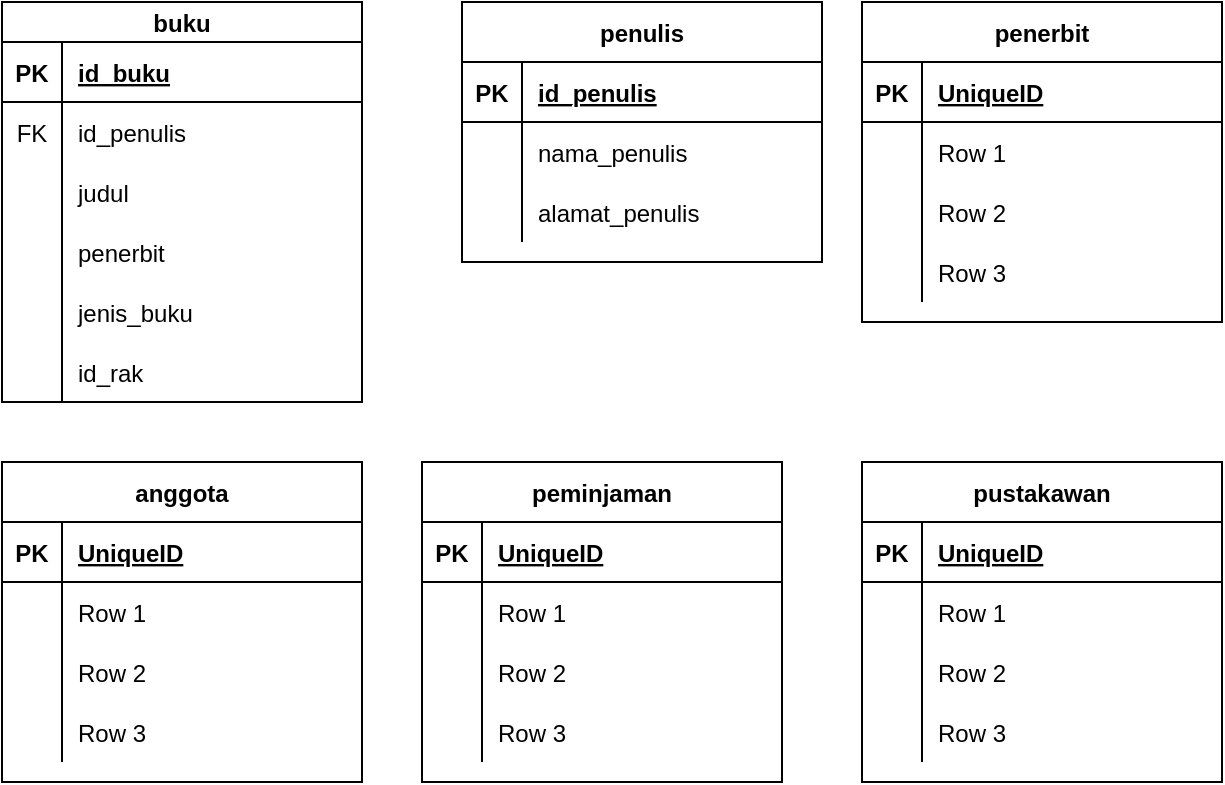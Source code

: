 <mxfile version="13.8.8" type="github">
  <diagram id="a-QU2m36Lq1g76dQZ_II" name="Page-1">
    <mxGraphModel dx="868" dy="492" grid="1" gridSize="10" guides="1" tooltips="1" connect="1" arrows="1" fold="1" page="1" pageScale="1" pageWidth="1169" pageHeight="827" math="0" shadow="0">
      <root>
        <mxCell id="1cUY1PzR4CZPrAyjgDi5-0" />
        <mxCell id="1cUY1PzR4CZPrAyjgDi5-1" parent="1cUY1PzR4CZPrAyjgDi5-0" />
        <mxCell id="Qd1DkLmeTYPWGf3G97mm-0" value="buku" style="shape=table;startSize=20;container=1;collapsible=1;childLayout=tableLayout;fixedRows=1;rowLines=0;fontStyle=1;align=center;resizeLast=1;" vertex="1" parent="1cUY1PzR4CZPrAyjgDi5-1">
          <mxGeometry x="50" y="40" width="180" height="200" as="geometry" />
        </mxCell>
        <mxCell id="Qd1DkLmeTYPWGf3G97mm-1" value="" style="shape=partialRectangle;collapsible=0;dropTarget=0;pointerEvents=0;fillColor=none;top=0;left=0;bottom=1;right=0;points=[[0,0.5],[1,0.5]];portConstraint=eastwest;" vertex="1" parent="Qd1DkLmeTYPWGf3G97mm-0">
          <mxGeometry y="20" width="180" height="30" as="geometry" />
        </mxCell>
        <mxCell id="Qd1DkLmeTYPWGf3G97mm-2" value="PK" style="shape=partialRectangle;connectable=0;fillColor=none;top=0;left=0;bottom=0;right=0;fontStyle=1;overflow=hidden;" vertex="1" parent="Qd1DkLmeTYPWGf3G97mm-1">
          <mxGeometry width="30" height="30" as="geometry" />
        </mxCell>
        <mxCell id="Qd1DkLmeTYPWGf3G97mm-3" value="id_buku" style="shape=partialRectangle;connectable=0;fillColor=none;top=0;left=0;bottom=0;right=0;align=left;spacingLeft=6;fontStyle=5;overflow=hidden;" vertex="1" parent="Qd1DkLmeTYPWGf3G97mm-1">
          <mxGeometry x="30" width="150" height="30" as="geometry" />
        </mxCell>
        <mxCell id="Qd1DkLmeTYPWGf3G97mm-90" value="" style="shape=partialRectangle;collapsible=0;dropTarget=0;pointerEvents=0;fillColor=none;top=0;left=0;bottom=0;right=0;points=[[0,0.5],[1,0.5]];portConstraint=eastwest;" vertex="1" parent="Qd1DkLmeTYPWGf3G97mm-0">
          <mxGeometry y="50" width="180" height="30" as="geometry" />
        </mxCell>
        <mxCell id="Qd1DkLmeTYPWGf3G97mm-91" value="FK" style="shape=partialRectangle;connectable=0;fillColor=none;top=0;left=0;bottom=0;right=0;fontStyle=0;overflow=hidden;" vertex="1" parent="Qd1DkLmeTYPWGf3G97mm-90">
          <mxGeometry width="30" height="30" as="geometry" />
        </mxCell>
        <mxCell id="Qd1DkLmeTYPWGf3G97mm-92" value="id_penulis" style="shape=partialRectangle;connectable=0;fillColor=none;top=0;left=0;bottom=0;right=0;align=left;spacingLeft=6;fontStyle=0;overflow=hidden;" vertex="1" parent="Qd1DkLmeTYPWGf3G97mm-90">
          <mxGeometry x="30" width="150" height="30" as="geometry" />
        </mxCell>
        <mxCell id="Qd1DkLmeTYPWGf3G97mm-4" value="" style="shape=partialRectangle;collapsible=0;dropTarget=0;pointerEvents=0;fillColor=none;top=0;left=0;bottom=0;right=0;points=[[0,0.5],[1,0.5]];portConstraint=eastwest;shadow=0;" vertex="1" parent="Qd1DkLmeTYPWGf3G97mm-0">
          <mxGeometry y="80" width="180" height="30" as="geometry" />
        </mxCell>
        <mxCell id="Qd1DkLmeTYPWGf3G97mm-5" value="" style="shape=partialRectangle;connectable=0;fillColor=none;top=0;left=0;bottom=0;right=0;editable=1;overflow=hidden;" vertex="1" parent="Qd1DkLmeTYPWGf3G97mm-4">
          <mxGeometry width="30" height="30" as="geometry" />
        </mxCell>
        <mxCell id="Qd1DkLmeTYPWGf3G97mm-6" value="judul" style="shape=partialRectangle;connectable=0;fillColor=none;top=0;left=0;bottom=0;right=0;align=left;spacingLeft=6;overflow=hidden;" vertex="1" parent="Qd1DkLmeTYPWGf3G97mm-4">
          <mxGeometry x="30" width="150" height="30" as="geometry" />
        </mxCell>
        <mxCell id="Qd1DkLmeTYPWGf3G97mm-7" value="" style="shape=partialRectangle;collapsible=0;dropTarget=0;pointerEvents=0;fillColor=none;top=0;left=0;bottom=0;right=0;points=[[0,0.5],[1,0.5]];portConstraint=eastwest;" vertex="1" parent="Qd1DkLmeTYPWGf3G97mm-0">
          <mxGeometry y="110" width="180" height="30" as="geometry" />
        </mxCell>
        <mxCell id="Qd1DkLmeTYPWGf3G97mm-8" value="" style="shape=partialRectangle;connectable=0;fillColor=none;top=0;left=0;bottom=0;right=0;editable=1;overflow=hidden;" vertex="1" parent="Qd1DkLmeTYPWGf3G97mm-7">
          <mxGeometry width="30" height="30" as="geometry" />
        </mxCell>
        <mxCell id="Qd1DkLmeTYPWGf3G97mm-9" value="penerbit" style="shape=partialRectangle;connectable=0;fillColor=none;top=0;left=0;bottom=0;right=0;align=left;spacingLeft=6;overflow=hidden;" vertex="1" parent="Qd1DkLmeTYPWGf3G97mm-7">
          <mxGeometry x="30" width="150" height="30" as="geometry" />
        </mxCell>
        <mxCell id="Qd1DkLmeTYPWGf3G97mm-10" value="" style="shape=partialRectangle;collapsible=0;dropTarget=0;pointerEvents=0;fillColor=none;top=0;left=0;bottom=0;right=0;points=[[0,0.5],[1,0.5]];portConstraint=eastwest;" vertex="1" parent="Qd1DkLmeTYPWGf3G97mm-0">
          <mxGeometry y="140" width="180" height="30" as="geometry" />
        </mxCell>
        <mxCell id="Qd1DkLmeTYPWGf3G97mm-11" value="" style="shape=partialRectangle;connectable=0;fillColor=none;top=0;left=0;bottom=0;right=0;editable=1;overflow=hidden;" vertex="1" parent="Qd1DkLmeTYPWGf3G97mm-10">
          <mxGeometry width="30" height="30" as="geometry" />
        </mxCell>
        <mxCell id="Qd1DkLmeTYPWGf3G97mm-12" value="jenis_buku" style="shape=partialRectangle;connectable=0;fillColor=none;top=0;left=0;bottom=0;right=0;align=left;spacingLeft=6;overflow=hidden;" vertex="1" parent="Qd1DkLmeTYPWGf3G97mm-10">
          <mxGeometry x="30" width="150" height="30" as="geometry" />
        </mxCell>
        <mxCell id="Qd1DkLmeTYPWGf3G97mm-19" value="" style="shape=partialRectangle;collapsible=0;dropTarget=0;pointerEvents=0;fillColor=none;top=0;left=0;bottom=0;right=0;points=[[0,0.5],[1,0.5]];portConstraint=eastwest;" vertex="1" parent="Qd1DkLmeTYPWGf3G97mm-0">
          <mxGeometry y="170" width="180" height="30" as="geometry" />
        </mxCell>
        <mxCell id="Qd1DkLmeTYPWGf3G97mm-20" value="" style="shape=partialRectangle;connectable=0;fillColor=none;top=0;left=0;bottom=0;right=0;editable=1;overflow=hidden;" vertex="1" parent="Qd1DkLmeTYPWGf3G97mm-19">
          <mxGeometry width="30" height="30" as="geometry" />
        </mxCell>
        <mxCell id="Qd1DkLmeTYPWGf3G97mm-21" value="id_rak" style="shape=partialRectangle;connectable=0;fillColor=none;top=0;left=0;bottom=0;right=0;align=left;spacingLeft=6;overflow=hidden;" vertex="1" parent="Qd1DkLmeTYPWGf3G97mm-19">
          <mxGeometry x="30" width="150" height="30" as="geometry" />
        </mxCell>
        <mxCell id="Qd1DkLmeTYPWGf3G97mm-25" value="penulis" style="shape=table;startSize=30;container=1;collapsible=1;childLayout=tableLayout;fixedRows=1;rowLines=0;fontStyle=1;align=center;resizeLast=1;" vertex="1" parent="1cUY1PzR4CZPrAyjgDi5-1">
          <mxGeometry x="280" y="40" width="180" height="130" as="geometry" />
        </mxCell>
        <mxCell id="Qd1DkLmeTYPWGf3G97mm-26" value="" style="shape=partialRectangle;collapsible=0;dropTarget=0;pointerEvents=0;fillColor=none;top=0;left=0;bottom=1;right=0;points=[[0,0.5],[1,0.5]];portConstraint=eastwest;" vertex="1" parent="Qd1DkLmeTYPWGf3G97mm-25">
          <mxGeometry y="30" width="180" height="30" as="geometry" />
        </mxCell>
        <mxCell id="Qd1DkLmeTYPWGf3G97mm-27" value="PK" style="shape=partialRectangle;connectable=0;fillColor=none;top=0;left=0;bottom=0;right=0;fontStyle=1;overflow=hidden;" vertex="1" parent="Qd1DkLmeTYPWGf3G97mm-26">
          <mxGeometry width="30" height="30" as="geometry" />
        </mxCell>
        <mxCell id="Qd1DkLmeTYPWGf3G97mm-28" value="id_penulis" style="shape=partialRectangle;connectable=0;fillColor=none;top=0;left=0;bottom=0;right=0;align=left;spacingLeft=6;fontStyle=5;overflow=hidden;" vertex="1" parent="Qd1DkLmeTYPWGf3G97mm-26">
          <mxGeometry x="30" width="150" height="30" as="geometry" />
        </mxCell>
        <mxCell id="Qd1DkLmeTYPWGf3G97mm-29" value="" style="shape=partialRectangle;collapsible=0;dropTarget=0;pointerEvents=0;fillColor=none;top=0;left=0;bottom=0;right=0;points=[[0,0.5],[1,0.5]];portConstraint=eastwest;" vertex="1" parent="Qd1DkLmeTYPWGf3G97mm-25">
          <mxGeometry y="60" width="180" height="30" as="geometry" />
        </mxCell>
        <mxCell id="Qd1DkLmeTYPWGf3G97mm-30" value="" style="shape=partialRectangle;connectable=0;fillColor=none;top=0;left=0;bottom=0;right=0;editable=1;overflow=hidden;" vertex="1" parent="Qd1DkLmeTYPWGf3G97mm-29">
          <mxGeometry width="30" height="30" as="geometry" />
        </mxCell>
        <mxCell id="Qd1DkLmeTYPWGf3G97mm-31" value="nama_penulis" style="shape=partialRectangle;connectable=0;fillColor=none;top=0;left=0;bottom=0;right=0;align=left;spacingLeft=6;overflow=hidden;" vertex="1" parent="Qd1DkLmeTYPWGf3G97mm-29">
          <mxGeometry x="30" width="150" height="30" as="geometry" />
        </mxCell>
        <mxCell id="Qd1DkLmeTYPWGf3G97mm-32" value="" style="shape=partialRectangle;collapsible=0;dropTarget=0;pointerEvents=0;fillColor=none;top=0;left=0;bottom=0;right=0;points=[[0,0.5],[1,0.5]];portConstraint=eastwest;" vertex="1" parent="Qd1DkLmeTYPWGf3G97mm-25">
          <mxGeometry y="90" width="180" height="30" as="geometry" />
        </mxCell>
        <mxCell id="Qd1DkLmeTYPWGf3G97mm-33" value="" style="shape=partialRectangle;connectable=0;fillColor=none;top=0;left=0;bottom=0;right=0;editable=1;overflow=hidden;" vertex="1" parent="Qd1DkLmeTYPWGf3G97mm-32">
          <mxGeometry width="30" height="30" as="geometry" />
        </mxCell>
        <mxCell id="Qd1DkLmeTYPWGf3G97mm-34" value="alamat_penulis" style="shape=partialRectangle;connectable=0;fillColor=none;top=0;left=0;bottom=0;right=0;align=left;spacingLeft=6;overflow=hidden;" vertex="1" parent="Qd1DkLmeTYPWGf3G97mm-32">
          <mxGeometry x="30" width="150" height="30" as="geometry" />
        </mxCell>
        <mxCell id="Qd1DkLmeTYPWGf3G97mm-38" value="penerbit" style="shape=table;startSize=30;container=1;collapsible=1;childLayout=tableLayout;fixedRows=1;rowLines=0;fontStyle=1;align=center;resizeLast=1;" vertex="1" parent="1cUY1PzR4CZPrAyjgDi5-1">
          <mxGeometry x="480" y="40" width="180" height="160" as="geometry" />
        </mxCell>
        <mxCell id="Qd1DkLmeTYPWGf3G97mm-39" value="" style="shape=partialRectangle;collapsible=0;dropTarget=0;pointerEvents=0;fillColor=none;top=0;left=0;bottom=1;right=0;points=[[0,0.5],[1,0.5]];portConstraint=eastwest;" vertex="1" parent="Qd1DkLmeTYPWGf3G97mm-38">
          <mxGeometry y="30" width="180" height="30" as="geometry" />
        </mxCell>
        <mxCell id="Qd1DkLmeTYPWGf3G97mm-40" value="PK" style="shape=partialRectangle;connectable=0;fillColor=none;top=0;left=0;bottom=0;right=0;fontStyle=1;overflow=hidden;" vertex="1" parent="Qd1DkLmeTYPWGf3G97mm-39">
          <mxGeometry width="30" height="30" as="geometry" />
        </mxCell>
        <mxCell id="Qd1DkLmeTYPWGf3G97mm-41" value="UniqueID" style="shape=partialRectangle;connectable=0;fillColor=none;top=0;left=0;bottom=0;right=0;align=left;spacingLeft=6;fontStyle=5;overflow=hidden;" vertex="1" parent="Qd1DkLmeTYPWGf3G97mm-39">
          <mxGeometry x="30" width="150" height="30" as="geometry" />
        </mxCell>
        <mxCell id="Qd1DkLmeTYPWGf3G97mm-42" value="" style="shape=partialRectangle;collapsible=0;dropTarget=0;pointerEvents=0;fillColor=none;top=0;left=0;bottom=0;right=0;points=[[0,0.5],[1,0.5]];portConstraint=eastwest;" vertex="1" parent="Qd1DkLmeTYPWGf3G97mm-38">
          <mxGeometry y="60" width="180" height="30" as="geometry" />
        </mxCell>
        <mxCell id="Qd1DkLmeTYPWGf3G97mm-43" value="" style="shape=partialRectangle;connectable=0;fillColor=none;top=0;left=0;bottom=0;right=0;editable=1;overflow=hidden;" vertex="1" parent="Qd1DkLmeTYPWGf3G97mm-42">
          <mxGeometry width="30" height="30" as="geometry" />
        </mxCell>
        <mxCell id="Qd1DkLmeTYPWGf3G97mm-44" value="Row 1" style="shape=partialRectangle;connectable=0;fillColor=none;top=0;left=0;bottom=0;right=0;align=left;spacingLeft=6;overflow=hidden;" vertex="1" parent="Qd1DkLmeTYPWGf3G97mm-42">
          <mxGeometry x="30" width="150" height="30" as="geometry" />
        </mxCell>
        <mxCell id="Qd1DkLmeTYPWGf3G97mm-45" value="" style="shape=partialRectangle;collapsible=0;dropTarget=0;pointerEvents=0;fillColor=none;top=0;left=0;bottom=0;right=0;points=[[0,0.5],[1,0.5]];portConstraint=eastwest;" vertex="1" parent="Qd1DkLmeTYPWGf3G97mm-38">
          <mxGeometry y="90" width="180" height="30" as="geometry" />
        </mxCell>
        <mxCell id="Qd1DkLmeTYPWGf3G97mm-46" value="" style="shape=partialRectangle;connectable=0;fillColor=none;top=0;left=0;bottom=0;right=0;editable=1;overflow=hidden;" vertex="1" parent="Qd1DkLmeTYPWGf3G97mm-45">
          <mxGeometry width="30" height="30" as="geometry" />
        </mxCell>
        <mxCell id="Qd1DkLmeTYPWGf3G97mm-47" value="Row 2" style="shape=partialRectangle;connectable=0;fillColor=none;top=0;left=0;bottom=0;right=0;align=left;spacingLeft=6;overflow=hidden;" vertex="1" parent="Qd1DkLmeTYPWGf3G97mm-45">
          <mxGeometry x="30" width="150" height="30" as="geometry" />
        </mxCell>
        <mxCell id="Qd1DkLmeTYPWGf3G97mm-48" value="" style="shape=partialRectangle;collapsible=0;dropTarget=0;pointerEvents=0;fillColor=none;top=0;left=0;bottom=0;right=0;points=[[0,0.5],[1,0.5]];portConstraint=eastwest;" vertex="1" parent="Qd1DkLmeTYPWGf3G97mm-38">
          <mxGeometry y="120" width="180" height="30" as="geometry" />
        </mxCell>
        <mxCell id="Qd1DkLmeTYPWGf3G97mm-49" value="" style="shape=partialRectangle;connectable=0;fillColor=none;top=0;left=0;bottom=0;right=0;editable=1;overflow=hidden;" vertex="1" parent="Qd1DkLmeTYPWGf3G97mm-48">
          <mxGeometry width="30" height="30" as="geometry" />
        </mxCell>
        <mxCell id="Qd1DkLmeTYPWGf3G97mm-50" value="Row 3" style="shape=partialRectangle;connectable=0;fillColor=none;top=0;left=0;bottom=0;right=0;align=left;spacingLeft=6;overflow=hidden;" vertex="1" parent="Qd1DkLmeTYPWGf3G97mm-48">
          <mxGeometry x="30" width="150" height="30" as="geometry" />
        </mxCell>
        <mxCell id="Qd1DkLmeTYPWGf3G97mm-51" value="anggota" style="shape=table;startSize=30;container=1;collapsible=1;childLayout=tableLayout;fixedRows=1;rowLines=0;fontStyle=1;align=center;resizeLast=1;" vertex="1" parent="1cUY1PzR4CZPrAyjgDi5-1">
          <mxGeometry x="50" y="270" width="180" height="160" as="geometry" />
        </mxCell>
        <mxCell id="Qd1DkLmeTYPWGf3G97mm-52" value="" style="shape=partialRectangle;collapsible=0;dropTarget=0;pointerEvents=0;fillColor=none;top=0;left=0;bottom=1;right=0;points=[[0,0.5],[1,0.5]];portConstraint=eastwest;" vertex="1" parent="Qd1DkLmeTYPWGf3G97mm-51">
          <mxGeometry y="30" width="180" height="30" as="geometry" />
        </mxCell>
        <mxCell id="Qd1DkLmeTYPWGf3G97mm-53" value="PK" style="shape=partialRectangle;connectable=0;fillColor=none;top=0;left=0;bottom=0;right=0;fontStyle=1;overflow=hidden;" vertex="1" parent="Qd1DkLmeTYPWGf3G97mm-52">
          <mxGeometry width="30" height="30" as="geometry" />
        </mxCell>
        <mxCell id="Qd1DkLmeTYPWGf3G97mm-54" value="UniqueID" style="shape=partialRectangle;connectable=0;fillColor=none;top=0;left=0;bottom=0;right=0;align=left;spacingLeft=6;fontStyle=5;overflow=hidden;" vertex="1" parent="Qd1DkLmeTYPWGf3G97mm-52">
          <mxGeometry x="30" width="150" height="30" as="geometry" />
        </mxCell>
        <mxCell id="Qd1DkLmeTYPWGf3G97mm-55" value="" style="shape=partialRectangle;collapsible=0;dropTarget=0;pointerEvents=0;fillColor=none;top=0;left=0;bottom=0;right=0;points=[[0,0.5],[1,0.5]];portConstraint=eastwest;" vertex="1" parent="Qd1DkLmeTYPWGf3G97mm-51">
          <mxGeometry y="60" width="180" height="30" as="geometry" />
        </mxCell>
        <mxCell id="Qd1DkLmeTYPWGf3G97mm-56" value="" style="shape=partialRectangle;connectable=0;fillColor=none;top=0;left=0;bottom=0;right=0;editable=1;overflow=hidden;" vertex="1" parent="Qd1DkLmeTYPWGf3G97mm-55">
          <mxGeometry width="30" height="30" as="geometry" />
        </mxCell>
        <mxCell id="Qd1DkLmeTYPWGf3G97mm-57" value="Row 1" style="shape=partialRectangle;connectable=0;fillColor=none;top=0;left=0;bottom=0;right=0;align=left;spacingLeft=6;overflow=hidden;" vertex="1" parent="Qd1DkLmeTYPWGf3G97mm-55">
          <mxGeometry x="30" width="150" height="30" as="geometry" />
        </mxCell>
        <mxCell id="Qd1DkLmeTYPWGf3G97mm-58" value="" style="shape=partialRectangle;collapsible=0;dropTarget=0;pointerEvents=0;fillColor=none;top=0;left=0;bottom=0;right=0;points=[[0,0.5],[1,0.5]];portConstraint=eastwest;" vertex="1" parent="Qd1DkLmeTYPWGf3G97mm-51">
          <mxGeometry y="90" width="180" height="30" as="geometry" />
        </mxCell>
        <mxCell id="Qd1DkLmeTYPWGf3G97mm-59" value="" style="shape=partialRectangle;connectable=0;fillColor=none;top=0;left=0;bottom=0;right=0;editable=1;overflow=hidden;" vertex="1" parent="Qd1DkLmeTYPWGf3G97mm-58">
          <mxGeometry width="30" height="30" as="geometry" />
        </mxCell>
        <mxCell id="Qd1DkLmeTYPWGf3G97mm-60" value="Row 2" style="shape=partialRectangle;connectable=0;fillColor=none;top=0;left=0;bottom=0;right=0;align=left;spacingLeft=6;overflow=hidden;" vertex="1" parent="Qd1DkLmeTYPWGf3G97mm-58">
          <mxGeometry x="30" width="150" height="30" as="geometry" />
        </mxCell>
        <mxCell id="Qd1DkLmeTYPWGf3G97mm-61" value="" style="shape=partialRectangle;collapsible=0;dropTarget=0;pointerEvents=0;fillColor=none;top=0;left=0;bottom=0;right=0;points=[[0,0.5],[1,0.5]];portConstraint=eastwest;" vertex="1" parent="Qd1DkLmeTYPWGf3G97mm-51">
          <mxGeometry y="120" width="180" height="30" as="geometry" />
        </mxCell>
        <mxCell id="Qd1DkLmeTYPWGf3G97mm-62" value="" style="shape=partialRectangle;connectable=0;fillColor=none;top=0;left=0;bottom=0;right=0;editable=1;overflow=hidden;" vertex="1" parent="Qd1DkLmeTYPWGf3G97mm-61">
          <mxGeometry width="30" height="30" as="geometry" />
        </mxCell>
        <mxCell id="Qd1DkLmeTYPWGf3G97mm-63" value="Row 3" style="shape=partialRectangle;connectable=0;fillColor=none;top=0;left=0;bottom=0;right=0;align=left;spacingLeft=6;overflow=hidden;" vertex="1" parent="Qd1DkLmeTYPWGf3G97mm-61">
          <mxGeometry x="30" width="150" height="30" as="geometry" />
        </mxCell>
        <mxCell id="Qd1DkLmeTYPWGf3G97mm-64" value="peminjaman" style="shape=table;startSize=30;container=1;collapsible=1;childLayout=tableLayout;fixedRows=1;rowLines=0;fontStyle=1;align=center;resizeLast=1;" vertex="1" parent="1cUY1PzR4CZPrAyjgDi5-1">
          <mxGeometry x="260" y="270" width="180" height="160" as="geometry" />
        </mxCell>
        <mxCell id="Qd1DkLmeTYPWGf3G97mm-65" value="" style="shape=partialRectangle;collapsible=0;dropTarget=0;pointerEvents=0;fillColor=none;top=0;left=0;bottom=1;right=0;points=[[0,0.5],[1,0.5]];portConstraint=eastwest;" vertex="1" parent="Qd1DkLmeTYPWGf3G97mm-64">
          <mxGeometry y="30" width="180" height="30" as="geometry" />
        </mxCell>
        <mxCell id="Qd1DkLmeTYPWGf3G97mm-66" value="PK" style="shape=partialRectangle;connectable=0;fillColor=none;top=0;left=0;bottom=0;right=0;fontStyle=1;overflow=hidden;" vertex="1" parent="Qd1DkLmeTYPWGf3G97mm-65">
          <mxGeometry width="30" height="30" as="geometry" />
        </mxCell>
        <mxCell id="Qd1DkLmeTYPWGf3G97mm-67" value="UniqueID" style="shape=partialRectangle;connectable=0;fillColor=none;top=0;left=0;bottom=0;right=0;align=left;spacingLeft=6;fontStyle=5;overflow=hidden;" vertex="1" parent="Qd1DkLmeTYPWGf3G97mm-65">
          <mxGeometry x="30" width="150" height="30" as="geometry" />
        </mxCell>
        <mxCell id="Qd1DkLmeTYPWGf3G97mm-68" value="" style="shape=partialRectangle;collapsible=0;dropTarget=0;pointerEvents=0;fillColor=none;top=0;left=0;bottom=0;right=0;points=[[0,0.5],[1,0.5]];portConstraint=eastwest;" vertex="1" parent="Qd1DkLmeTYPWGf3G97mm-64">
          <mxGeometry y="60" width="180" height="30" as="geometry" />
        </mxCell>
        <mxCell id="Qd1DkLmeTYPWGf3G97mm-69" value="" style="shape=partialRectangle;connectable=0;fillColor=none;top=0;left=0;bottom=0;right=0;editable=1;overflow=hidden;" vertex="1" parent="Qd1DkLmeTYPWGf3G97mm-68">
          <mxGeometry width="30" height="30" as="geometry" />
        </mxCell>
        <mxCell id="Qd1DkLmeTYPWGf3G97mm-70" value="Row 1" style="shape=partialRectangle;connectable=0;fillColor=none;top=0;left=0;bottom=0;right=0;align=left;spacingLeft=6;overflow=hidden;" vertex="1" parent="Qd1DkLmeTYPWGf3G97mm-68">
          <mxGeometry x="30" width="150" height="30" as="geometry" />
        </mxCell>
        <mxCell id="Qd1DkLmeTYPWGf3G97mm-71" value="" style="shape=partialRectangle;collapsible=0;dropTarget=0;pointerEvents=0;fillColor=none;top=0;left=0;bottom=0;right=0;points=[[0,0.5],[1,0.5]];portConstraint=eastwest;" vertex="1" parent="Qd1DkLmeTYPWGf3G97mm-64">
          <mxGeometry y="90" width="180" height="30" as="geometry" />
        </mxCell>
        <mxCell id="Qd1DkLmeTYPWGf3G97mm-72" value="" style="shape=partialRectangle;connectable=0;fillColor=none;top=0;left=0;bottom=0;right=0;editable=1;overflow=hidden;" vertex="1" parent="Qd1DkLmeTYPWGf3G97mm-71">
          <mxGeometry width="30" height="30" as="geometry" />
        </mxCell>
        <mxCell id="Qd1DkLmeTYPWGf3G97mm-73" value="Row 2" style="shape=partialRectangle;connectable=0;fillColor=none;top=0;left=0;bottom=0;right=0;align=left;spacingLeft=6;overflow=hidden;" vertex="1" parent="Qd1DkLmeTYPWGf3G97mm-71">
          <mxGeometry x="30" width="150" height="30" as="geometry" />
        </mxCell>
        <mxCell id="Qd1DkLmeTYPWGf3G97mm-74" value="" style="shape=partialRectangle;collapsible=0;dropTarget=0;pointerEvents=0;fillColor=none;top=0;left=0;bottom=0;right=0;points=[[0,0.5],[1,0.5]];portConstraint=eastwest;" vertex="1" parent="Qd1DkLmeTYPWGf3G97mm-64">
          <mxGeometry y="120" width="180" height="30" as="geometry" />
        </mxCell>
        <mxCell id="Qd1DkLmeTYPWGf3G97mm-75" value="" style="shape=partialRectangle;connectable=0;fillColor=none;top=0;left=0;bottom=0;right=0;editable=1;overflow=hidden;" vertex="1" parent="Qd1DkLmeTYPWGf3G97mm-74">
          <mxGeometry width="30" height="30" as="geometry" />
        </mxCell>
        <mxCell id="Qd1DkLmeTYPWGf3G97mm-76" value="Row 3" style="shape=partialRectangle;connectable=0;fillColor=none;top=0;left=0;bottom=0;right=0;align=left;spacingLeft=6;overflow=hidden;" vertex="1" parent="Qd1DkLmeTYPWGf3G97mm-74">
          <mxGeometry x="30" width="150" height="30" as="geometry" />
        </mxCell>
        <mxCell id="Qd1DkLmeTYPWGf3G97mm-77" value="pustakawan" style="shape=table;startSize=30;container=1;collapsible=1;childLayout=tableLayout;fixedRows=1;rowLines=0;fontStyle=1;align=center;resizeLast=1;" vertex="1" parent="1cUY1PzR4CZPrAyjgDi5-1">
          <mxGeometry x="480" y="270" width="180" height="160" as="geometry" />
        </mxCell>
        <mxCell id="Qd1DkLmeTYPWGf3G97mm-78" value="" style="shape=partialRectangle;collapsible=0;dropTarget=0;pointerEvents=0;fillColor=none;top=0;left=0;bottom=1;right=0;points=[[0,0.5],[1,0.5]];portConstraint=eastwest;" vertex="1" parent="Qd1DkLmeTYPWGf3G97mm-77">
          <mxGeometry y="30" width="180" height="30" as="geometry" />
        </mxCell>
        <mxCell id="Qd1DkLmeTYPWGf3G97mm-79" value="PK" style="shape=partialRectangle;connectable=0;fillColor=none;top=0;left=0;bottom=0;right=0;fontStyle=1;overflow=hidden;" vertex="1" parent="Qd1DkLmeTYPWGf3G97mm-78">
          <mxGeometry width="30" height="30" as="geometry" />
        </mxCell>
        <mxCell id="Qd1DkLmeTYPWGf3G97mm-80" value="UniqueID" style="shape=partialRectangle;connectable=0;fillColor=none;top=0;left=0;bottom=0;right=0;align=left;spacingLeft=6;fontStyle=5;overflow=hidden;" vertex="1" parent="Qd1DkLmeTYPWGf3G97mm-78">
          <mxGeometry x="30" width="150" height="30" as="geometry" />
        </mxCell>
        <mxCell id="Qd1DkLmeTYPWGf3G97mm-81" value="" style="shape=partialRectangle;collapsible=0;dropTarget=0;pointerEvents=0;fillColor=none;top=0;left=0;bottom=0;right=0;points=[[0,0.5],[1,0.5]];portConstraint=eastwest;" vertex="1" parent="Qd1DkLmeTYPWGf3G97mm-77">
          <mxGeometry y="60" width="180" height="30" as="geometry" />
        </mxCell>
        <mxCell id="Qd1DkLmeTYPWGf3G97mm-82" value="" style="shape=partialRectangle;connectable=0;fillColor=none;top=0;left=0;bottom=0;right=0;editable=1;overflow=hidden;" vertex="1" parent="Qd1DkLmeTYPWGf3G97mm-81">
          <mxGeometry width="30" height="30" as="geometry" />
        </mxCell>
        <mxCell id="Qd1DkLmeTYPWGf3G97mm-83" value="Row 1" style="shape=partialRectangle;connectable=0;fillColor=none;top=0;left=0;bottom=0;right=0;align=left;spacingLeft=6;overflow=hidden;" vertex="1" parent="Qd1DkLmeTYPWGf3G97mm-81">
          <mxGeometry x="30" width="150" height="30" as="geometry" />
        </mxCell>
        <mxCell id="Qd1DkLmeTYPWGf3G97mm-84" value="" style="shape=partialRectangle;collapsible=0;dropTarget=0;pointerEvents=0;fillColor=none;top=0;left=0;bottom=0;right=0;points=[[0,0.5],[1,0.5]];portConstraint=eastwest;" vertex="1" parent="Qd1DkLmeTYPWGf3G97mm-77">
          <mxGeometry y="90" width="180" height="30" as="geometry" />
        </mxCell>
        <mxCell id="Qd1DkLmeTYPWGf3G97mm-85" value="" style="shape=partialRectangle;connectable=0;fillColor=none;top=0;left=0;bottom=0;right=0;editable=1;overflow=hidden;" vertex="1" parent="Qd1DkLmeTYPWGf3G97mm-84">
          <mxGeometry width="30" height="30" as="geometry" />
        </mxCell>
        <mxCell id="Qd1DkLmeTYPWGf3G97mm-86" value="Row 2" style="shape=partialRectangle;connectable=0;fillColor=none;top=0;left=0;bottom=0;right=0;align=left;spacingLeft=6;overflow=hidden;" vertex="1" parent="Qd1DkLmeTYPWGf3G97mm-84">
          <mxGeometry x="30" width="150" height="30" as="geometry" />
        </mxCell>
        <mxCell id="Qd1DkLmeTYPWGf3G97mm-87" value="" style="shape=partialRectangle;collapsible=0;dropTarget=0;pointerEvents=0;fillColor=none;top=0;left=0;bottom=0;right=0;points=[[0,0.5],[1,0.5]];portConstraint=eastwest;" vertex="1" parent="Qd1DkLmeTYPWGf3G97mm-77">
          <mxGeometry y="120" width="180" height="30" as="geometry" />
        </mxCell>
        <mxCell id="Qd1DkLmeTYPWGf3G97mm-88" value="" style="shape=partialRectangle;connectable=0;fillColor=none;top=0;left=0;bottom=0;right=0;editable=1;overflow=hidden;" vertex="1" parent="Qd1DkLmeTYPWGf3G97mm-87">
          <mxGeometry width="30" height="30" as="geometry" />
        </mxCell>
        <mxCell id="Qd1DkLmeTYPWGf3G97mm-89" value="Row 3" style="shape=partialRectangle;connectable=0;fillColor=none;top=0;left=0;bottom=0;right=0;align=left;spacingLeft=6;overflow=hidden;" vertex="1" parent="Qd1DkLmeTYPWGf3G97mm-87">
          <mxGeometry x="30" width="150" height="30" as="geometry" />
        </mxCell>
      </root>
    </mxGraphModel>
  </diagram>
</mxfile>
